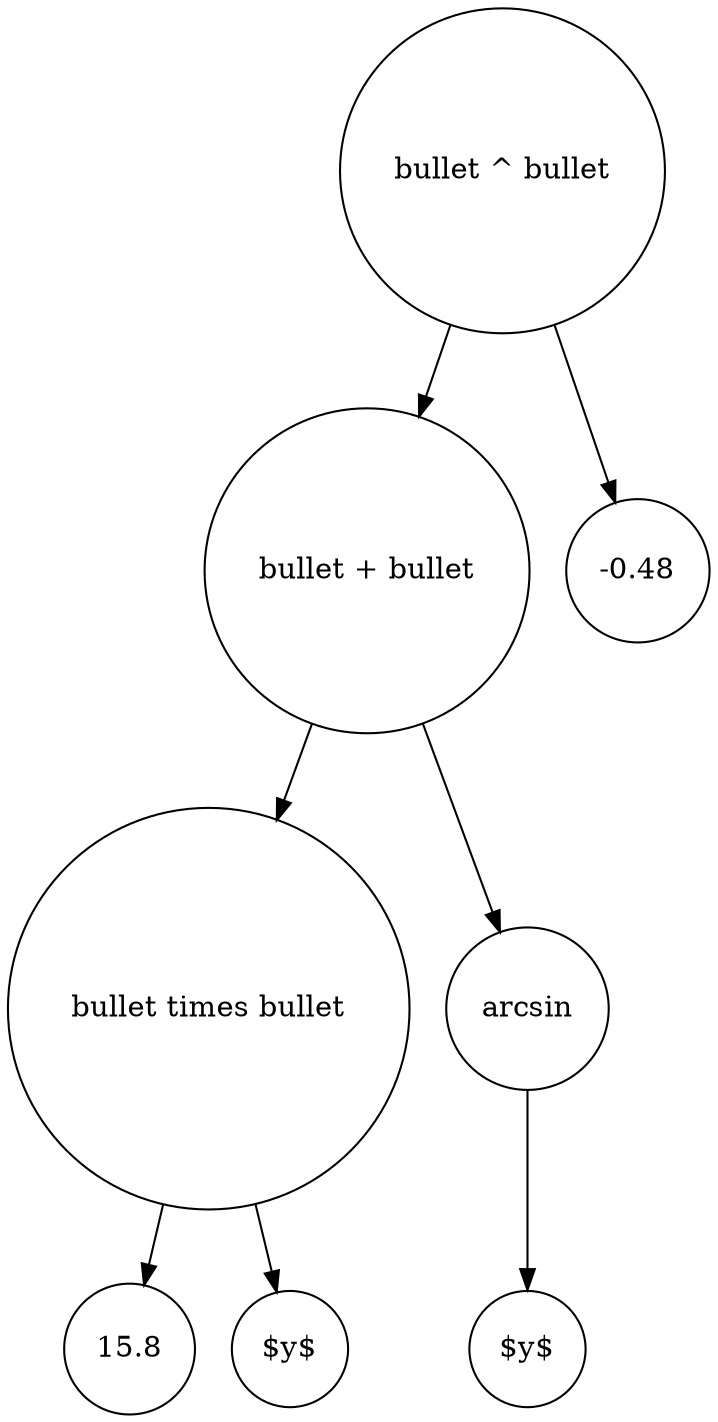 digraph G3 {
  node [shape="circle",style="n"];

  Pow [label="\bullet ^ \bullet"];
  Plus [label="\bullet + \bullet"];
  Mul [label="\bullet \times \bullet"];
  C1 [label="15.8"];
  Y1 [label="$y$"];
  Asin [label="\arcsin"];
  Y2 [label="$y$"];
  C2 [label="-0.48"];

  Pow -> Plus;
  Pow -> C2;

  Plus -> Mul;
  Plus -> Asin;

  Mul -> Y1;
  Mul -> C1;

  Asin -> Y2;
}
  

